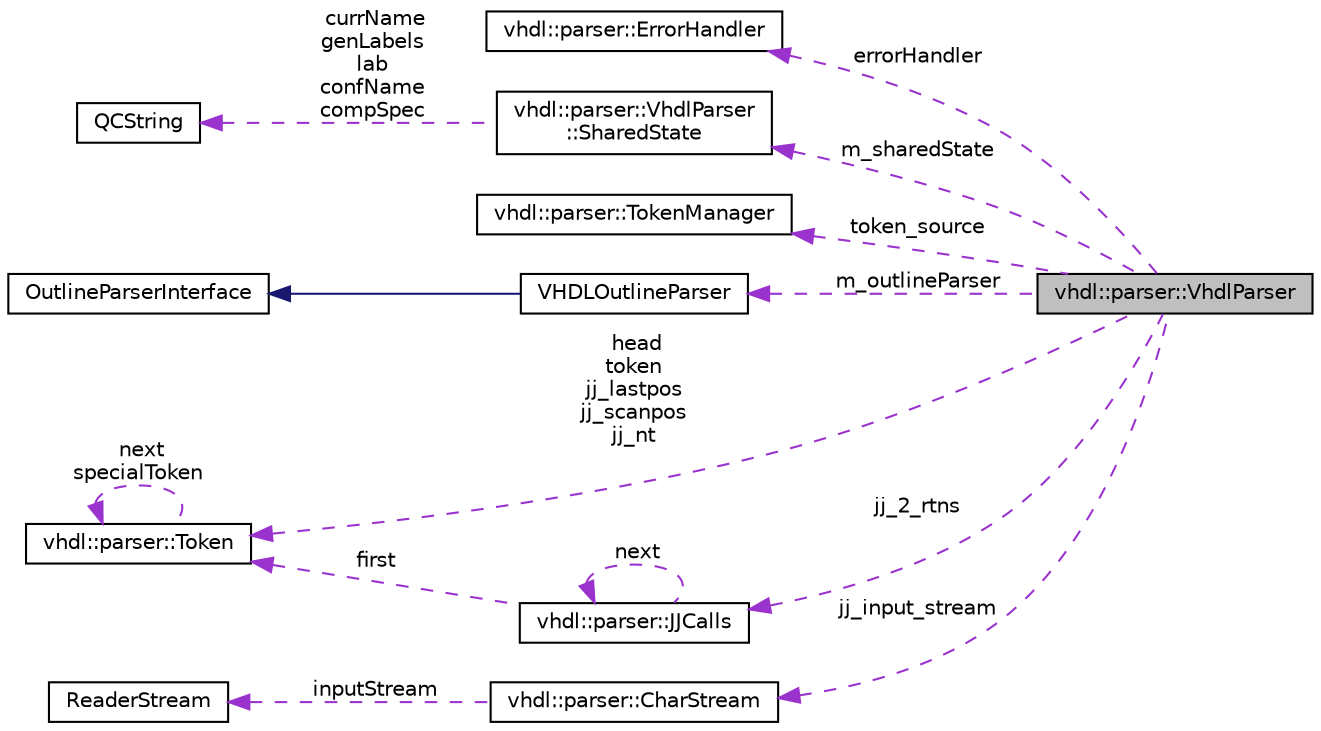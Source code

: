 digraph "vhdl::parser::VhdlParser"
{
 // INTERACTIVE_SVG=YES
 // LATEX_PDF_SIZE
  edge [fontname="Helvetica",fontsize="10",labelfontname="Helvetica",labelfontsize="10"];
  node [fontname="Helvetica",fontsize="10",shape=record];
  rankdir="LR";
  Node1 [label="vhdl::parser::VhdlParser",height=0.2,width=0.4,color="black", fillcolor="grey75", style="filled", fontcolor="black",tooltip=" "];
  Node2 -> Node1 [dir="back",color="darkorchid3",fontsize="10",style="dashed",label=" errorHandler" ,fontname="Helvetica"];
  Node2 [label="vhdl::parser::ErrorHandler",height=0.2,width=0.4,color="black", fillcolor="white", style="filled",URL="$df/d0f/classvhdl_1_1parser_1_1_error_handler.html",tooltip=" "];
  Node3 -> Node1 [dir="back",color="darkorchid3",fontsize="10",style="dashed",label=" m_sharedState" ,fontname="Helvetica"];
  Node3 [label="vhdl::parser::VhdlParser\l::SharedState",height=0.2,width=0.4,color="black", fillcolor="white", style="filled",URL="$d9/da2/structvhdl_1_1parser_1_1_vhdl_parser_1_1_shared_state.html",tooltip=" "];
  Node4 -> Node3 [dir="back",color="darkorchid3",fontsize="10",style="dashed",label=" currName\ngenLabels\nlab\nconfName\ncompSpec" ,fontname="Helvetica"];
  Node4 [label="QCString",height=0.2,width=0.4,color="black", fillcolor="white", style="filled",URL="$d9/d45/class_q_c_string.html",tooltip="This is an alternative implementation of QCString."];
  Node5 -> Node1 [dir="back",color="darkorchid3",fontsize="10",style="dashed",label=" token_source" ,fontname="Helvetica"];
  Node5 [label="vhdl::parser::TokenManager",height=0.2,width=0.4,color="black", fillcolor="white", style="filled",URL="$d3/d2c/classvhdl_1_1parser_1_1_token_manager.html",tooltip="An implementation for this interface is generated by JavaCCParser."];
  Node6 -> Node1 [dir="back",color="darkorchid3",fontsize="10",style="dashed",label=" m_outlineParser" ,fontname="Helvetica"];
  Node6 [label="VHDLOutlineParser",height=0.2,width=0.4,color="black", fillcolor="white", style="filled",URL="$df/d4b/class_v_h_d_l_outline_parser.html",tooltip="VHDL parser using state-based lexical scanning."];
  Node7 -> Node6 [dir="back",color="midnightblue",fontsize="10",style="solid",fontname="Helvetica"];
  Node7 [label="OutlineParserInterface",height=0.2,width=0.4,color="black", fillcolor="white", style="filled",URL="$d5/d79/class_outline_parser_interface.html",tooltip="Abstract interface for outline parsers."];
  Node8 -> Node1 [dir="back",color="darkorchid3",fontsize="10",style="dashed",label=" jj_2_rtns" ,fontname="Helvetica"];
  Node8 [label="vhdl::parser::JJCalls",height=0.2,width=0.4,color="black", fillcolor="white", style="filled",URL="$d8/da3/structvhdl_1_1parser_1_1_j_j_calls.html",tooltip=" "];
  Node8 -> Node8 [dir="back",color="darkorchid3",fontsize="10",style="dashed",label=" next" ,fontname="Helvetica"];
  Node9 -> Node8 [dir="back",color="darkorchid3",fontsize="10",style="dashed",label=" first" ,fontname="Helvetica"];
  Node9 [label="vhdl::parser::Token",height=0.2,width=0.4,color="black", fillcolor="white", style="filled",URL="$dc/de7/classvhdl_1_1parser_1_1_token.html",tooltip="Describes the input token stream."];
  Node9 -> Node9 [dir="back",color="darkorchid3",fontsize="10",style="dashed",label=" next\nspecialToken" ,fontname="Helvetica"];
  Node10 -> Node1 [dir="back",color="darkorchid3",fontsize="10",style="dashed",label=" jj_input_stream" ,fontname="Helvetica"];
  Node10 [label="vhdl::parser::CharStream",height=0.2,width=0.4,color="black", fillcolor="white", style="filled",URL="$d2/d98/classvhdl_1_1parser_1_1_char_stream.html",tooltip="This class describes a character stream that maintains line and column number positions of the charac..."];
  Node11 -> Node10 [dir="back",color="darkorchid3",fontsize="10",style="dashed",label=" inputStream" ,fontname="Helvetica"];
  Node11 [label="ReaderStream",height=0.2,width=0.4,color="black", fillcolor="white", style="filled",URL="$d4/d89/class_reader_stream.html",tooltip=" "];
  Node9 -> Node1 [dir="back",color="darkorchid3",fontsize="10",style="dashed",label=" head\ntoken\njj_lastpos\njj_scanpos\njj_nt" ,fontname="Helvetica"];
}

